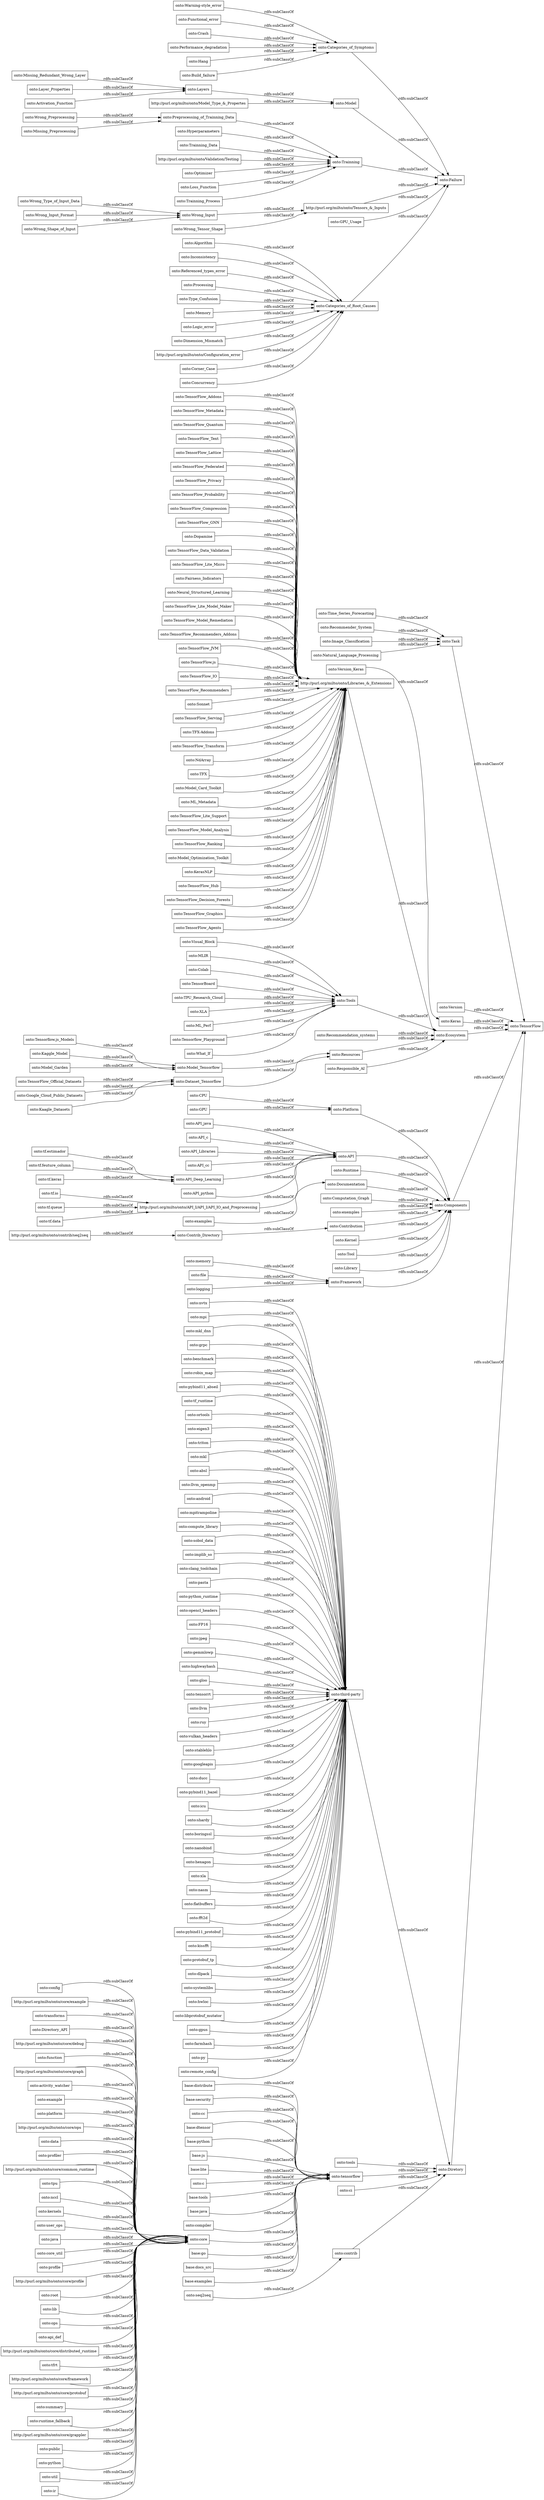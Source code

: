 digraph ar2dtool_diagram { 
rankdir=LR;
size="1000"
node [shape = rectangle, color="black"]; "onto:compute_library" "http://purl.org/milto/onto/core/common_runtime" "onto:tpu" "base:lite" "onto:tf.keras" "onto:Version_Keras" "onto:nccl" "onto:Tools" "onto:exemples" "onto:Algorithm" "onto:file" "onto:TensorFlow.js" "onto:c" "onto:kernels" "onto:highwayhash" "onto:contrib" "onto:Wrong_Shape_of_Input" "onto:gloo" "onto:Diretory" "onto:user_ops" "onto:Contrib_Directory" "onto:TensorFlow_IO" "onto:Documentation" "onto:tf.data" "onto:Kernel" "onto:tensorrt" "onto:llvm" "onto:java" "onto:core_util" "onto:profile" "http://purl.org/milto/onto/core/profile" "onto:ci" "onto:TensorFlow_Recommenders" "onto:Categories_of_Symptoms" "onto:Tool" "onto:ruy" "base:tools" "onto:Preprocessing_of_Trainning_Data" "onto:Image_Classification" "onto:Wrong_Type_of_Input_Data" "onto:Sonnet" "onto:vulkan_headers" "onto:stablehlo" "onto:Version" "onto:root" "onto:Natural_Language_Processing" "onto:Hyperparameters" "onto:Library" "onto:lib" "onto:ops" "base:java" "onto:TensorFlow_Serving" "onto:Model_Garden" "onto:googleapis" "onto:ducc" "onto:api_def" "onto:Tensorflow.js_Models" "http://purl.org/milto/onto/core/distributed_runtime" "onto:pybind11_bazel" "onto:TFX-Addons" "onto:CPU" "onto:TensorFlow_Transform" "onto:GPU" "http://purl.org/milto/onto/Conﬁguration_error" "onto:icu" "onto:tf.io" "onto:tfrt" "onto:Trainning_Data" "onto:NdArray" "onto:Responsible_AI" "onto:tf.queue" "http://purl.org/milto/onto/core/framework" "onto:shardy" "onto:TFX" "http://purl.org/milto/onto/core/protobuf" "onto:summary" "onto:boringssl" "onto:Corner_Case" "onto:nanobind" "onto:Model_Card_Toolkit" "onto:API_cc" "onto:Contribution" "onto:ML_Metadata" "onto:hexagon" "onto:compiler" "onto:Tensorflow_Playground" "onto:xla" "onto:tf.estimador" "onto:nasm" "onto:API_Deep_Learning" "onto:flatbuffers" "onto:tf.feuture_column" "onto:TensorFlow_Lite_Support" "onto:runtime_fallback" "http://purl.org/milto/onto/Validation/Testing" "onto:TensorFlow_Model_Analysis" "onto:fft2d" "onto:tensorflow" "http://purl.org/milto/onto/contrib/seq2seq" "onto:Kaagle_Datasets" "onto:Optimizer" "onto:pybind11_protobuf" "onto:Hang" "onto:TensorFlow_Ranking" "http://purl.org/milto/onto/core/grappler" "onto:core" "onto:Wrong_Input" "onto:Concurrency" "onto:kissfft" "onto:Wrong_Input_Format" "onto:TensorFlow_Official_Datasets" "base:go" "onto:protobuf_tp" "onto:Resources" "onto:Framework" "onto:Activation_Function" "onto:Wrong_Preprocessing" "onto:Task" "onto:What_If" "onto:Keras" "onto:Model_Optimization_Toolkit" "onto:public" "onto:dlpack" "onto:Missing_Preprocessing" "onto:Inconsistency" "onto:KerasNLP" "onto:systemlibs" "onto:Visual_Block" "onto:TensorFlow_Hub" "onto:tools" "onto:hwloc" "onto:MLIR" "onto:libprotobuf_mutator" "onto:Colab" "onto:gpus" "onto:Layers" "onto:TensorFlow_Decision_Forests" "onto:TensorFlow_Graphics" "onto:farmhash" "onto:Loss_Function" "onto:Missing_Redundant_Wrong_Layer" "onto:Trainning_Process" "onto:py" "onto:python" "onto:remote_config" "onto:API_python" "onto:Time_Series_Forecasting" "onto:util" "onto:Platform" "onto:nvtx" "onto:mpi" "onto:Referenced_types_error" "onto:TensorFlow_Agents" "onto:mkl_dnn" "onto:TensorBoard" "onto:TensorFlow_Addons" "onto:Recommender_System" "onto:grpc" "onto:ir" "onto:Build_failure" "onto:benchmark" "onto:TensorFlow_Metadata" "onto:Warning-style_error" "onto:robin_map" "onto:logging" "onto:Model" "onto:TensorFlow_Quantum" "onto:config" "onto:Layer_Properties" "onto:Processing" "onto:Type_Confusion" "onto:Trainning" "onto:Google_Cloud_Public_Datasets" "onto:TensorFlow" "base:docs_src" "base:examples" "onto:pybind11_abseil" "onto:Memory" "onto:tf_runtime" "onto:memory" "onto:TensorFlow_Text" "onto:ortools" "onto:Ecosystem" "onto:eigen3" "http://purl.org/milto/onto/API_I/API_I/API_IO_and_Preprocessing" "onto:triton" "onto:Dataset_Tensorflow" "onto:TPU_Research_Cloud" "onto:third-party" "onto:Failure" "onto:Categories_of_Root_Causes" "base:distribute" "onto:TensorFlow_Lattice" "onto:TensorFlow_Federated" "onto:TensorFlow_Privacy" "onto:mkl" "onto:API" "base:security" "onto:Kaggle_Model" "onto:TensorFlow_Probability" "http://purl.org/milto/onto/core/example" "onto:Functional_error" "http://purl.org/milto/onto/Libraries_&_Extensions" "onto:transforms" "onto:Directory_API" "onto:absl" "http://purl.org/milto/onto/core/debug" "onto:function" "onto:Logic_error" "onto:cc" "onto:XLA" "onto:Dimension_Mismatch" "onto:TensorFlow_Compression" "onto:Runtime" "onto:Model_Tensorflow" "onto:GPU_Usage" "onto:TensorFlow_GNN" "http://purl.org/milto/onto/Tensors_&_Inputs" "onto:llvm_openmp" "onto:API_java" "http://purl.org/milto/onto/core/graph" "http://purl.org/milto/onto/Model_Type_&_Propertes" "onto:Dopamine" "onto:activity_watcher" "onto:example" "onto:android" "onto:platform" "onto:seq2seq" "onto:mpitrampoline" "http://purl.org/milto/onto/core/ops" "onto:sobol_data" "onto:TensorFlow_Data_Validation" "onto:implib_so" "base:dtensor" "onto:TensorFlow_Lite_Micro" "onto:clang_toolchain" "base:python" "onto:Fairness_Indicators" "onto:Crash" "onto:API_c" "onto:API_Libraries" "onto:pasta" "onto:data" "onto:ML_Perf" "onto:Performance_degradation" "onto:Neural_Structured_Learning" "onto:TensorFlow_Lite_Model_Maker" "onto:TensorFlow_Model_Remediation" "onto:python_runtime" "onto:TensorFlow_Recommenders_Addons" "onto:opencl_headers" "onto:FP16" "onto:Wrong_Tensor_Shape" "onto:jpeg" "onto:TensorFlow_JVM" "onto:Computation_Graph" "onto:Components" "base:js" "onto:profiler" "onto:examples" "onto:gemmlowp" "onto:Recommendation_systems" ; /*classes style*/
	"http://purl.org/milto/onto/core/grappler" -> "onto:core" [ label = "rdfs:subClassOf" ];
	"onto:flatbuffers" -> "onto:third-party" [ label = "rdfs:subClassOf" ];
	"onto:Trainning_Process" -> "onto:Trainning" [ label = "rdfs:subClassOf" ];
	"onto:ML_Metadata" -> "http://purl.org/milto/onto/Libraries_&_Extensions" [ label = "rdfs:subClassOf" ];
	"onto:python_runtime" -> "onto:third-party" [ label = "rdfs:subClassOf" ];
	"onto:TensorFlow_Lite_Micro" -> "http://purl.org/milto/onto/Libraries_&_Extensions" [ label = "rdfs:subClassOf" ];
	"onto:Categories_of_Root_Causes" -> "onto:Failure" [ label = "rdfs:subClassOf" ];
	"onto:tensorrt" -> "onto:third-party" [ label = "rdfs:subClassOf" ];
	"onto:profiler" -> "onto:core" [ label = "rdfs:subClassOf" ];
	"onto:Wrong_Tensor_Shape" -> "http://purl.org/milto/onto/Tensors_&_Inputs" [ label = "rdfs:subClassOf" ];
	"onto:Wrong_Preprocessing" -> "onto:Preprocessing_of_Trainning_Data" [ label = "rdfs:subClassOf" ];
	"onto:Loss_Function" -> "onto:Trainning" [ label = "rdfs:subClassOf" ];
	"onto:root" -> "onto:core" [ label = "rdfs:subClassOf" ];
	"onto:clang_toolchain" -> "onto:third-party" [ label = "rdfs:subClassOf" ];
	"onto:examples" -> "onto:Documentation" [ label = "rdfs:subClassOf" ];
	"onto:TensorFlow_GNN" -> "http://purl.org/milto/onto/Libraries_&_Extensions" [ label = "rdfs:subClassOf" ];
	"onto:Task" -> "onto:TensorFlow" [ label = "rdfs:subClassOf" ];
	"onto:Categories_of_Symptoms" -> "onto:Failure" [ label = "rdfs:subClassOf" ];
	"http://purl.org/milto/onto/Libraries_&_Extensions" -> "onto:Ecosystem" [ label = "rdfs:subClassOf" ];
	"onto:exemples" -> "onto:Components" [ label = "rdfs:subClassOf" ];
	"onto:Version" -> "onto:TensorFlow" [ label = "rdfs:subClassOf" ];
	"onto:Logic_error" -> "onto:Categories_of_Root_Causes" [ label = "rdfs:subClassOf" ];
	"onto:fft2d" -> "onto:third-party" [ label = "rdfs:subClassOf" ];
	"http://purl.org/milto/onto/Tensors_&_Inputs" -> "onto:Failure" [ label = "rdfs:subClassOf" ];
	"onto:Visual_Block" -> "onto:Tools" [ label = "rdfs:subClassOf" ];
	"onto:sobol_data" -> "onto:third-party" [ label = "rdfs:subClassOf" ];
	"onto:tf_runtime" -> "onto:third-party" [ label = "rdfs:subClassOf" ];
	"onto:Trainning_Data" -> "onto:Trainning" [ label = "rdfs:subClassOf" ];
	"onto:robin_map" -> "onto:third-party" [ label = "rdfs:subClassOf" ];
	"onto:API_cc" -> "onto:API" [ label = "rdfs:subClassOf" ];
	"onto:triton" -> "onto:third-party" [ label = "rdfs:subClassOf" ];
	"onto:Natural_Language_Processing" -> "onto:Task" [ label = "rdfs:subClassOf" ];
	"onto:TensorFlow_Hub" -> "http://purl.org/milto/onto/Libraries_&_Extensions" [ label = "rdfs:subClassOf" ];
	"http://purl.org/milto/onto/core/graph" -> "onto:core" [ label = "rdfs:subClassOf" ];
	"onto:benchmark" -> "onto:third-party" [ label = "rdfs:subClassOf" ];
	"onto:python" -> "onto:core" [ label = "rdfs:subClassOf" ];
	"onto:MLIR" -> "onto:Tools" [ label = "rdfs:subClassOf" ];
	"onto:TFX-Addons" -> "http://purl.org/milto/onto/Libraries_&_Extensions" [ label = "rdfs:subClassOf" ];
	"onto:kissfft" -> "onto:third-party" [ label = "rdfs:subClassOf" ];
	"onto:nanobind" -> "onto:third-party" [ label = "rdfs:subClassOf" ];
	"onto:Version_Keras" -> "onto:Keras" [ label = "rdfs:subClassOf" ];
	"onto:kernels" -> "onto:core" [ label = "rdfs:subClassOf" ];
	"onto:Kaagle_Datasets" -> "onto:Dataset_Tensorflow" [ label = "rdfs:subClassOf" ];
	"onto:TensorFlow_JVM" -> "http://purl.org/milto/onto/Libraries_&_Extensions" [ label = "rdfs:subClassOf" ];
	"onto:KerasNLP" -> "http://purl.org/milto/onto/Libraries_&_Extensions" [ label = "rdfs:subClassOf" ];
	"onto:hwloc" -> "onto:third-party" [ label = "rdfs:subClassOf" ];
	"onto:Activation_Function" -> "onto:Layers" [ label = "rdfs:subClassOf" ];
	"onto:Neural_Structured_Learning" -> "http://purl.org/milto/onto/Libraries_&_Extensions" [ label = "rdfs:subClassOf" ];
	"onto:stablehlo" -> "onto:third-party" [ label = "rdfs:subClassOf" ];
	"onto:Inconsistency" -> "onto:Categories_of_Root_Causes" [ label = "rdfs:subClassOf" ];
	"http://purl.org/milto/onto/Model_Type_&_Propertes" -> "onto:Model" [ label = "rdfs:subClassOf" ];
	"onto:eigen3" -> "onto:third-party" [ label = "rdfs:subClassOf" ];
	"onto:Hang" -> "onto:Categories_of_Symptoms" [ label = "rdfs:subClassOf" ];
	"onto:Processing" -> "onto:Categories_of_Root_Causes" [ label = "rdfs:subClassOf" ];
	"onto:tf.estimador" -> "onto:API_Deep_Learning" [ label = "rdfs:subClassOf" ];
	"onto:util" -> "onto:core" [ label = "rdfs:subClassOf" ];
	"onto:mpitrampoline" -> "onto:third-party" [ label = "rdfs:subClassOf" ];
	"onto:TensorFlow_Recommenders" -> "http://purl.org/milto/onto/Libraries_&_Extensions" [ label = "rdfs:subClassOf" ];
	"onto:lib" -> "onto:core" [ label = "rdfs:subClassOf" ];
	"onto:ML_Perf" -> "onto:Tools" [ label = "rdfs:subClassOf" ];
	"onto:CPU" -> "onto:Platform" [ label = "rdfs:subClassOf" ];
	"onto:nasm" -> "onto:third-party" [ label = "rdfs:subClassOf" ];
	"onto:API_Deep_Learning" -> "onto:API" [ label = "rdfs:subClassOf" ];
	"onto:Platform" -> "onto:Components" [ label = "rdfs:subClassOf" ];
	"onto:Sonnet" -> "http://purl.org/milto/onto/Libraries_&_Extensions" [ label = "rdfs:subClassOf" ];
	"onto:protobuf_tp" -> "onto:third-party" [ label = "rdfs:subClassOf" ];
	"onto:Kaggle_Model" -> "onto:Model_Tensorflow" [ label = "rdfs:subClassOf" ];
	"onto:Functional_error" -> "onto:Categories_of_Symptoms" [ label = "rdfs:subClassOf" ];
	"onto:Wrong_Type_of_Input_Data" -> "onto:Wrong_Input" [ label = "rdfs:subClassOf" ];
	"onto:tf.queue" -> "http://purl.org/milto/onto/API_I/API_I/API_IO_and_Preprocessing" [ label = "rdfs:subClassOf" ];
	"onto:Computation_Graph" -> "onto:Components" [ label = "rdfs:subClassOf" ];
	"onto:Image_Classification" -> "onto:Task" [ label = "rdfs:subClassOf" ];
	"onto:Dataset_Tensorflow" -> "onto:Resources" [ label = "rdfs:subClassOf" ];
	"onto:Framework" -> "onto:Components" [ label = "rdfs:subClassOf" ];
	"onto:tpu" -> "onto:core" [ label = "rdfs:subClassOf" ];
	"onto:Tensorflow_Playground" -> "onto:Tools" [ label = "rdfs:subClassOf" ];
	"onto:What_If" -> "onto:Tools" [ label = "rdfs:subClassOf" ];
	"onto:py" -> "onto:third-party" [ label = "rdfs:subClassOf" ];
	"onto:Performance_degradation" -> "onto:Categories_of_Symptoms" [ label = "rdfs:subClassOf" ];
	"onto:Optimizer" -> "onto:Trainning" [ label = "rdfs:subClassOf" ];
	"onto:GPU" -> "onto:Platform" [ label = "rdfs:subClassOf" ];
	"onto:TensorFlow_Graphics" -> "http://purl.org/milto/onto/Libraries_&_Extensions" [ label = "rdfs:subClassOf" ];
	"onto:public" -> "onto:core" [ label = "rdfs:subClassOf" ];
	"http://purl.org/milto/onto/core/ops" -> "onto:core" [ label = "rdfs:subClassOf" ];
	"onto:pybind11_abseil" -> "onto:third-party" [ label = "rdfs:subClassOf" ];
	"onto:TensorFlow_Model_Analysis" -> "http://purl.org/milto/onto/Libraries_&_Extensions" [ label = "rdfs:subClassOf" ];
	"onto:TPU_Research_Cloud" -> "onto:Tools" [ label = "rdfs:subClassOf" ];
	"onto:Fairness_Indicators" -> "http://purl.org/milto/onto/Libraries_&_Extensions" [ label = "rdfs:subClassOf" ];
	"onto:function" -> "onto:core" [ label = "rdfs:subClassOf" ];
	"onto:Crash" -> "onto:Categories_of_Symptoms" [ label = "rdfs:subClassOf" ];
	"onto:pybind11_protobuf" -> "onto:third-party" [ label = "rdfs:subClassOf" ];
	"onto:Preprocessing_of_Trainning_Data" -> "onto:Trainning" [ label = "rdfs:subClassOf" ];
	"onto:jpeg" -> "onto:third-party" [ label = "rdfs:subClassOf" ];
	"onto:TensorFlow_Federated" -> "http://purl.org/milto/onto/Libraries_&_Extensions" [ label = "rdfs:subClassOf" ];
	"onto:Memory" -> "onto:Categories_of_Root_Causes" [ label = "rdfs:subClassOf" ];
	"onto:TensorFlow_Lite_Model_Maker" -> "http://purl.org/milto/onto/Libraries_&_Extensions" [ label = "rdfs:subClassOf" ];
	"onto:TensorFlow_Quantum" -> "http://purl.org/milto/onto/Libraries_&_Extensions" [ label = "rdfs:subClassOf" ];
	"onto:absl" -> "onto:third-party" [ label = "rdfs:subClassOf" ];
	"onto:Google_Cloud_Public_Datasets" -> "onto:Dataset_Tensorflow" [ label = "rdfs:subClassOf" ];
	"onto:ortools" -> "onto:third-party" [ label = "rdfs:subClassOf" ];
	"onto:dlpack" -> "onto:third-party" [ label = "rdfs:subClassOf" ];
	"onto:example" -> "onto:core" [ label = "rdfs:subClassOf" ];
	"onto:ducc" -> "onto:third-party" [ label = "rdfs:subClassOf" ];
	"onto:ops" -> "onto:core" [ label = "rdfs:subClassOf" ];
	"onto:cc" -> "onto:tensorflow" [ label = "rdfs:subClassOf" ];
	"onto:user_ops" -> "onto:core" [ label = "rdfs:subClassOf" ];
	"onto:Tensorflow.js_Models" -> "onto:Model_Tensorflow" [ label = "rdfs:subClassOf" ];
	"onto:gloo" -> "onto:third-party" [ label = "rdfs:subClassOf" ];
	"onto:compiler" -> "onto:tensorflow" [ label = "rdfs:subClassOf" ];
	"onto:Corner_Case" -> "onto:Categories_of_Root_Causes" [ label = "rdfs:subClassOf" ];
	"onto:Directory_API" -> "onto:core" [ label = "rdfs:subClassOf" ];
	"onto:Warning-style_error" -> "onto:Categories_of_Symptoms" [ label = "rdfs:subClassOf" ];
	"onto:TensorFlow_Data_Validation" -> "http://purl.org/milto/onto/Libraries_&_Extensions" [ label = "rdfs:subClassOf" ];
	"onto:Tools" -> "onto:Ecosystem" [ label = "rdfs:subClassOf" ];
	"onto:config" -> "onto:core" [ label = "rdfs:subClassOf" ];
	"base:security" -> "onto:tensorflow" [ label = "rdfs:subClassOf" ];
	"onto:java" -> "onto:core" [ label = "rdfs:subClassOf" ];
	"onto:TensorFlow_Lite_Support" -> "http://purl.org/milto/onto/Libraries_&_Extensions" [ label = "rdfs:subClassOf" ];
	"onto:Dopamine" -> "http://purl.org/milto/onto/Libraries_&_Extensions" [ label = "rdfs:subClassOf" ];
	"onto:file" -> "onto:Framework" [ label = "rdfs:subClassOf" ];
	"onto:TensorFlow_Agents" -> "http://purl.org/milto/onto/Libraries_&_Extensions" [ label = "rdfs:subClassOf" ];
	"http://purl.org/milto/onto/core/protobuf" -> "onto:core" [ label = "rdfs:subClassOf" ];
	"http://purl.org/milto/onto/Conﬁguration_error" -> "onto:Categories_of_Root_Causes" [ label = "rdfs:subClassOf" ];
	"onto:Contribution" -> "onto:Components" [ label = "rdfs:subClassOf" ];
	"onto:Tool" -> "onto:Components" [ label = "rdfs:subClassOf" ];
	"onto:core" -> "onto:tensorflow" [ label = "rdfs:subClassOf" ];
	"onto:TensorFlow_Serving" -> "http://purl.org/milto/onto/Libraries_&_Extensions" [ label = "rdfs:subClassOf" ];
	"onto:profile" -> "onto:core" [ label = "rdfs:subClassOf" ];
	"onto:transforms" -> "onto:core" [ label = "rdfs:subClassOf" ];
	"onto:Missing_Redundant_Wrong_Layer" -> "onto:Layers" [ label = "rdfs:subClassOf" ];
	"onto:xla" -> "onto:third-party" [ label = "rdfs:subClassOf" ];
	"onto:Resources" -> "onto:Ecosystem" [ label = "rdfs:subClassOf" ];
	"onto:Hyperparameters" -> "onto:Trainning" [ label = "rdfs:subClassOf" ];
	"onto:TensorFlow_Probability" -> "http://purl.org/milto/onto/Libraries_&_Extensions" [ label = "rdfs:subClassOf" ];
	"onto:Documentation" -> "onto:Components" [ label = "rdfs:subClassOf" ];
	"base:java" -> "onto:tensorflow" [ label = "rdfs:subClassOf" ];
	"onto:Type_Confusion" -> "onto:Categories_of_Root_Causes" [ label = "rdfs:subClassOf" ];
	"onto:Layers" -> "onto:Model" [ label = "rdfs:subClassOf" ];
	"base:distribute" -> "onto:tensorflow" [ label = "rdfs:subClassOf" ];
	"onto:api_def" -> "onto:core" [ label = "rdfs:subClassOf" ];
	"onto:tensorflow" -> "onto:Diretory" [ label = "rdfs:subClassOf" ];
	"onto:icu" -> "onto:third-party" [ label = "rdfs:subClassOf" ];
	"onto:Trainning" -> "onto:Failure" [ label = "rdfs:subClassOf" ];
	"onto:mpi" -> "onto:third-party" [ label = "rdfs:subClassOf" ];
	"base:tools" -> "onto:tensorflow" [ label = "rdfs:subClassOf" ];
	"onto:c" -> "onto:tensorflow" [ label = "rdfs:subClassOf" ];
	"onto:tfrt" -> "onto:core" [ label = "rdfs:subClassOf" ];
	"onto:API_Libraries" -> "onto:API" [ label = "rdfs:subClassOf" ];
	"onto:TensorFlow_Addons" -> "http://purl.org/milto/onto/Libraries_&_Extensions" [ label = "rdfs:subClassOf" ];
	"onto:Recommender_System" -> "onto:Task" [ label = "rdfs:subClassOf" ];
	"onto:memory" -> "onto:Framework" [ label = "rdfs:subClassOf" ];
	"onto:llvm" -> "onto:third-party" [ label = "rdfs:subClassOf" ];
	"onto:opencl_headers" -> "onto:third-party" [ label = "rdfs:subClassOf" ];
	"onto:shardy" -> "onto:third-party" [ label = "rdfs:subClassOf" ];
	"onto:Model_Card_Toolkit" -> "http://purl.org/milto/onto/Libraries_&_Extensions" [ label = "rdfs:subClassOf" ];
	"onto:TensorBoard" -> "onto:Tools" [ label = "rdfs:subClassOf" ];
	"onto:Time_Series_Forecasting" -> "onto:Task" [ label = "rdfs:subClassOf" ];
	"onto:pasta" -> "onto:third-party" [ label = "rdfs:subClassOf" ];
	"onto:TensorFlow_Decision_Forests" -> "http://purl.org/milto/onto/Libraries_&_Extensions" [ label = "rdfs:subClassOf" ];
	"onto:API" -> "onto:Components" [ label = "rdfs:subClassOf" ];
	"onto:googleapis" -> "onto:third-party" [ label = "rdfs:subClassOf" ];
	"onto:Recommendation_systems" -> "onto:Ecosystem" [ label = "rdfs:subClassOf" ];
	"onto:runtime_fallback" -> "onto:core" [ label = "rdfs:subClassOf" ];
	"onto:TensorFlow_IO" -> "http://purl.org/milto/onto/Libraries_&_Extensions" [ label = "rdfs:subClassOf" ];
	"onto:gemmlowp" -> "onto:third-party" [ label = "rdfs:subClassOf" ];
	"onto:TensorFlow_Recommenders_Addons" -> "http://purl.org/milto/onto/Libraries_&_Extensions" [ label = "rdfs:subClassOf" ];
	"onto:FP16" -> "onto:third-party" [ label = "rdfs:subClassOf" ];
	"onto:TensorFlow_Official_Datasets" -> "onto:Dataset_Tensorflow" [ label = "rdfs:subClassOf" ];
	"onto:tools" -> "onto:Diretory" [ label = "rdfs:subClassOf" ];
	"onto:llvm_openmp" -> "onto:third-party" [ label = "rdfs:subClassOf" ];
	"onto:Kernel" -> "onto:Components" [ label = "rdfs:subClassOf" ];
	"onto:mkl_dnn" -> "onto:third-party" [ label = "rdfs:subClassOf" ];
	"onto:TFX" -> "http://purl.org/milto/onto/Libraries_&_Extensions" [ label = "rdfs:subClassOf" ];
	"onto:mkl" -> "onto:third-party" [ label = "rdfs:subClassOf" ];
	"http://purl.org/milto/onto/Validation/Testing" -> "onto:Trainning" [ label = "rdfs:subClassOf" ];
	"onto:nvtx" -> "onto:third-party" [ label = "rdfs:subClassOf" ];
	"onto:Algorithm" -> "onto:Categories_of_Root_Causes" [ label = "rdfs:subClassOf" ];
	"onto:NdArray" -> "http://purl.org/milto/onto/Libraries_&_Extensions" [ label = "rdfs:subClassOf" ];
	"onto:Runtime" -> "onto:Components" [ label = "rdfs:subClassOf" ];
	"onto:Ecosystem" -> "onto:TensorFlow" [ label = "rdfs:subClassOf" ];
	"onto:Keras" -> "onto:TensorFlow" [ label = "rdfs:subClassOf" ];
	"onto:compute_library" -> "onto:third-party" [ label = "rdfs:subClassOf" ];
	"onto:ci" -> "onto:Diretory" [ label = "rdfs:subClassOf" ];
	"base:dtensor" -> "onto:tensorflow" [ label = "rdfs:subClassOf" ];
	"onto:implib_so" -> "onto:third-party" [ label = "rdfs:subClassOf" ];
	"onto:TensorFlow_Model_Remediation" -> "http://purl.org/milto/onto/Libraries_&_Extensions" [ label = "rdfs:subClassOf" ];
	"onto:TensorFlow_Compression" -> "http://purl.org/milto/onto/Libraries_&_Extensions" [ label = "rdfs:subClassOf" ];
	"onto:seq2seq" -> "onto:contrib" [ label = "rdfs:subClassOf" ];
	"onto:farmhash" -> "onto:third-party" [ label = "rdfs:subClassOf" ];
	"onto:TensorFlow_Lattice" -> "http://purl.org/milto/onto/Libraries_&_Extensions" [ label = "rdfs:subClassOf" ];
	"onto:pybind11_bazel" -> "onto:third-party" [ label = "rdfs:subClassOf" ];
	"onto:summary" -> "onto:core" [ label = "rdfs:subClassOf" ];
	"http://purl.org/milto/onto/API_I/API_I/API_IO_and_Preprocessing" -> "onto:API" [ label = "rdfs:subClassOf" ];
	"onto:android" -> "onto:third-party" [ label = "rdfs:subClassOf" ];
	"http://purl.org/milto/onto/contrib/seq2seq" -> "onto:Contrib_Directory" [ label = "rdfs:subClassOf" ];
	"onto:GPU_Usage" -> "onto:Failure" [ label = "rdfs:subClassOf" ];
	"base:examples" -> "onto:tensorflow" [ label = "rdfs:subClassOf" ];
	"onto:logging" -> "onto:Framework" [ label = "rdfs:subClassOf" ];
	"http://purl.org/milto/onto/core/distributed_runtime" -> "onto:core" [ label = "rdfs:subClassOf" ];
	"http://purl.org/milto/onto/core/example" -> "onto:core" [ label = "rdfs:subClassOf" ];
	"onto:Dimension_Mismatch" -> "onto:Categories_of_Root_Causes" [ label = "rdfs:subClassOf" ];
	"onto:Diretory" -> "onto:TensorFlow" [ label = "rdfs:subClassOf" ];
	"onto:TensorFlow_Privacy" -> "http://purl.org/milto/onto/Libraries_&_Extensions" [ label = "rdfs:subClassOf" ];
	"onto:Model" -> "onto:Failure" [ label = "rdfs:subClassOf" ];
	"onto:ruy" -> "onto:third-party" [ label = "rdfs:subClassOf" ];
	"onto:Wrong_Input" -> "http://purl.org/milto/onto/Tensors_&_Inputs" [ label = "rdfs:subClassOf" ];
	"onto:grpc" -> "onto:third-party" [ label = "rdfs:subClassOf" ];
	"onto:tf.data" -> "http://purl.org/milto/onto/API_I/API_I/API_IO_and_Preprocessing" [ label = "rdfs:subClassOf" ];
	"base:docs_src" -> "onto:tensorflow" [ label = "rdfs:subClassOf" ];
	"onto:core_util" -> "onto:core" [ label = "rdfs:subClassOf" ];
	"onto:Referenced_types_error" -> "onto:Categories_of_Root_Causes" [ label = "rdfs:subClassOf" ];
	"onto:Colab" -> "onto:Tools" [ label = "rdfs:subClassOf" ];
	"onto:boringssl" -> "onto:third-party" [ label = "rdfs:subClassOf" ];
	"onto:systemlibs" -> "onto:third-party" [ label = "rdfs:subClassOf" ];
	"onto:XLA" -> "onto:Tools" [ label = "rdfs:subClassOf" ];
	"onto:API_c" -> "onto:API" [ label = "rdfs:subClassOf" ];
	"base:python" -> "onto:tensorflow" [ label = "rdfs:subClassOf" ];
	"onto:Responsible_AI" -> "onto:Ecosystem" [ label = "rdfs:subClassOf" ];
	"onto:tf.keras" -> "onto:API_Deep_Learning" [ label = "rdfs:subClassOf" ];
	"onto:vulkan_headers" -> "onto:third-party" [ label = "rdfs:subClassOf" ];
	"onto:Missing_Preprocessing" -> "onto:Preprocessing_of_Trainning_Data" [ label = "rdfs:subClassOf" ];
	"onto:Model_Tensorflow" -> "onto:Resources" [ label = "rdfs:subClassOf" ];
	"onto:gpus" -> "onto:third-party" [ label = "rdfs:subClassOf" ];
	"onto:Build_failure" -> "onto:Categories_of_Symptoms" [ label = "rdfs:subClassOf" ];
	"http://purl.org/milto/onto/core/common_runtime" -> "onto:core" [ label = "rdfs:subClassOf" ];
	"onto:remote_config" -> "onto:third-party" [ label = "rdfs:subClassOf" ];
	"onto:API_python" -> "onto:API" [ label = "rdfs:subClassOf" ];
	"http://purl.org/milto/onto/core/profile" -> "onto:core" [ label = "rdfs:subClassOf" ];
	"http://purl.org/milto/onto/core/debug" -> "onto:core" [ label = "rdfs:subClassOf" ];
	"base:lite" -> "onto:tensorflow" [ label = "rdfs:subClassOf" ];
	"onto:TensorFlow_Text" -> "http://purl.org/milto/onto/Libraries_&_Extensions" [ label = "rdfs:subClassOf" ];
	"base:js" -> "onto:tensorflow" [ label = "rdfs:subClassOf" ];
	"onto:TensorFlow_Metadata" -> "http://purl.org/milto/onto/Libraries_&_Extensions" [ label = "rdfs:subClassOf" ];
	"http://purl.org/milto/onto/core/framework" -> "onto:core" [ label = "rdfs:subClassOf" ];
	"onto:tf.feuture_column" -> "onto:API_Deep_Learning" [ label = "rdfs:subClassOf" ];
	"onto:highwayhash" -> "onto:third-party" [ label = "rdfs:subClassOf" ];
	"onto:platform" -> "onto:core" [ label = "rdfs:subClassOf" ];
	"onto:Wrong_Shape_of_Input" -> "onto:Wrong_Input" [ label = "rdfs:subClassOf" ];
	"onto:Model_Optimization_Toolkit" -> "http://purl.org/milto/onto/Libraries_&_Extensions" [ label = "rdfs:subClassOf" ];
	"onto:Wrong_Input_Format" -> "onto:Wrong_Input" [ label = "rdfs:subClassOf" ];
	"onto:TensorFlow.js" -> "http://purl.org/milto/onto/Libraries_&_Extensions" [ label = "rdfs:subClassOf" ];
	"onto:data" -> "onto:core" [ label = "rdfs:subClassOf" ];
	"onto:libprotobuf_mutator" -> "onto:third-party" [ label = "rdfs:subClassOf" ];
	"onto:Components" -> "onto:TensorFlow" [ label = "rdfs:subClassOf" ];
	"onto:Concurrency" -> "onto:Categories_of_Root_Causes" [ label = "rdfs:subClassOf" ];
	"onto:Library" -> "onto:Components" [ label = "rdfs:subClassOf" ];
	"onto:TensorFlow_Ranking" -> "http://purl.org/milto/onto/Libraries_&_Extensions" [ label = "rdfs:subClassOf" ];
	"onto:TensorFlow_Transform" -> "http://purl.org/milto/onto/Libraries_&_Extensions" [ label = "rdfs:subClassOf" ];
	"base:go" -> "onto:tensorflow" [ label = "rdfs:subClassOf" ];
	"onto:Layer_Properties" -> "onto:Layers" [ label = "rdfs:subClassOf" ];
	"onto:API_java" -> "onto:API" [ label = "rdfs:subClassOf" ];
	"onto:Model_Garden" -> "onto:Model_Tensorflow" [ label = "rdfs:subClassOf" ];
	"onto:Contrib_Directory" -> "onto:Contribution" [ label = "rdfs:subClassOf" ];
	"onto:ir" -> "onto:core" [ label = "rdfs:subClassOf" ];
	"onto:third-party" -> "onto:Diretory" [ label = "rdfs:subClassOf" ];
	"onto:nccl" -> "onto:core" [ label = "rdfs:subClassOf" ];
	"onto:contrib" -> "onto:Diretory" [ label = "rdfs:subClassOf" ];
	"onto:activity_watcher" -> "onto:core" [ label = "rdfs:subClassOf" ];
	"onto:hexagon" -> "onto:third-party" [ label = "rdfs:subClassOf" ];
	"onto:tf.io" -> "http://purl.org/milto/onto/API_I/API_I/API_IO_and_Preprocessing" [ label = "rdfs:subClassOf" ];

}
